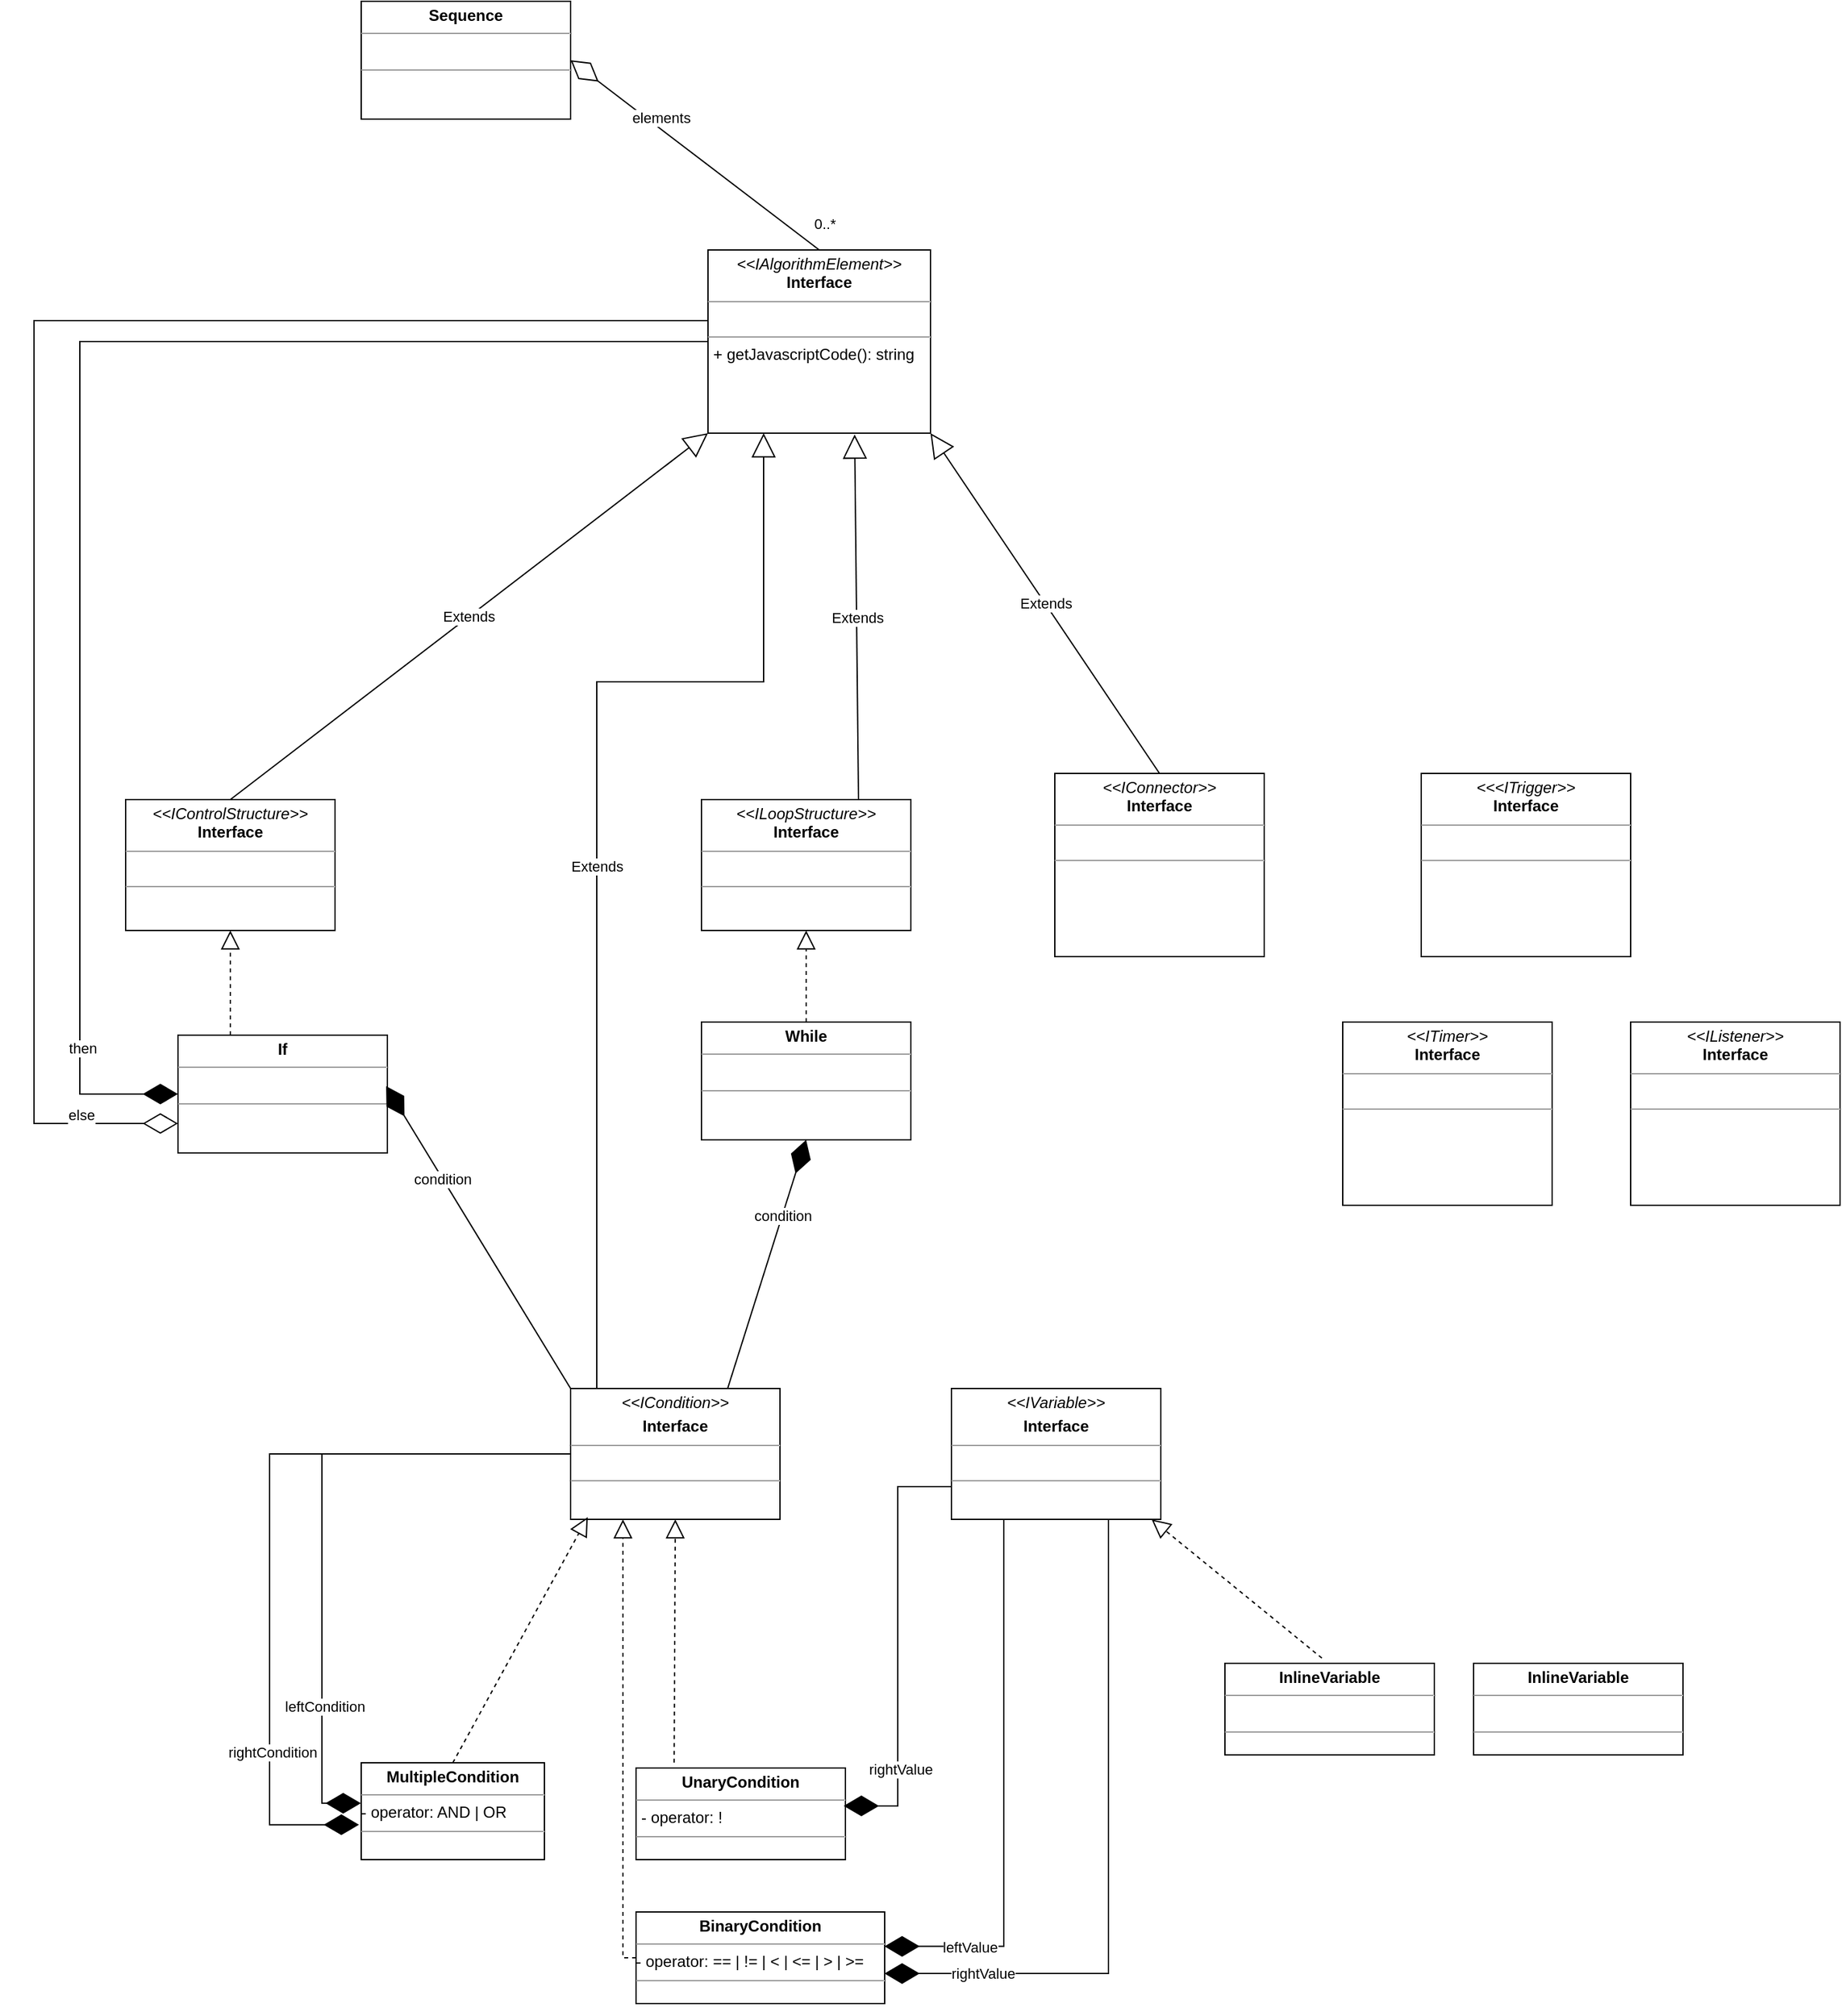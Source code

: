 <mxfile version="20.6.0" type="github">
  <diagram id="C5RBs43oDa-KdzZeNtuy" name="Page-1">
    <mxGraphModel dx="2175" dy="1494" grid="1" gridSize="10" guides="1" tooltips="1" connect="1" arrows="1" fold="1" page="1" pageScale="1" pageWidth="1169" pageHeight="827" math="0" shadow="0">
      <root>
        <mxCell id="WIyWlLk6GJQsqaUBKTNV-0" />
        <mxCell id="WIyWlLk6GJQsqaUBKTNV-1" parent="WIyWlLk6GJQsqaUBKTNV-0" />
        <mxCell id="GUMPVwp6jt3l8_LeHuC3-7" value="&lt;p style=&quot;margin:0px;margin-top:4px;text-align:center;&quot;&gt;&lt;i&gt;&amp;lt;&amp;lt;IAlgorithmElement&amp;gt;&amp;gt;&lt;/i&gt;&lt;br&gt;&lt;b&gt;Interface&lt;/b&gt;&lt;/p&gt;&lt;hr size=&quot;1&quot;&gt;&lt;p style=&quot;margin:0px;margin-left:4px;&quot;&gt;&lt;br&gt;&lt;/p&gt;&lt;hr size=&quot;1&quot;&gt;&lt;p style=&quot;margin:0px;margin-left:4px;&quot;&gt;+ getJavascriptCode(): string&lt;br&gt;&lt;/p&gt;" style="verticalAlign=top;align=left;overflow=fill;fontSize=12;fontFamily=Helvetica;html=1;" vertex="1" parent="WIyWlLk6GJQsqaUBKTNV-1">
          <mxGeometry x="495" y="40" width="170" height="140" as="geometry" />
        </mxCell>
        <mxCell id="GUMPVwp6jt3l8_LeHuC3-8" value="&lt;p style=&quot;margin:0px;margin-top:4px;text-align:center;&quot;&gt;&lt;i&gt;&amp;lt;&amp;lt;IConnector&amp;gt;&amp;gt;&lt;/i&gt;&lt;br&gt;&lt;b&gt;Interface&lt;/b&gt;&lt;/p&gt;&lt;hr size=&quot;1&quot;&gt;&lt;p style=&quot;margin:0px;margin-left:4px;&quot;&gt;&lt;br&gt;&lt;/p&gt;&lt;hr size=&quot;1&quot;&gt;&lt;p style=&quot;margin:0px;margin-left:4px;&quot;&gt;&lt;br&gt;&lt;/p&gt;" style="verticalAlign=top;align=left;overflow=fill;fontSize=12;fontFamily=Helvetica;html=1;" vertex="1" parent="WIyWlLk6GJQsqaUBKTNV-1">
          <mxGeometry x="760" y="440" width="160" height="140" as="geometry" />
        </mxCell>
        <mxCell id="GUMPVwp6jt3l8_LeHuC3-9" value="&lt;p style=&quot;margin:0px;margin-top:4px;text-align:center;&quot;&gt;&lt;i&gt;&amp;lt;&amp;lt;&amp;lt;ITrigger&amp;gt;&amp;gt;&lt;/i&gt;&lt;br&gt;&lt;b&gt;Interface&lt;/b&gt;&lt;/p&gt;&lt;hr size=&quot;1&quot;&gt;&lt;p style=&quot;margin:0px;margin-left:4px;&quot;&gt;&lt;br&gt;&lt;/p&gt;&lt;hr size=&quot;1&quot;&gt;&lt;p style=&quot;margin:0px;margin-left:4px;&quot;&gt;&lt;br&gt;&lt;/p&gt;" style="verticalAlign=top;align=left;overflow=fill;fontSize=12;fontFamily=Helvetica;html=1;" vertex="1" parent="WIyWlLk6GJQsqaUBKTNV-1">
          <mxGeometry x="1040" y="440" width="160" height="140" as="geometry" />
        </mxCell>
        <mxCell id="GUMPVwp6jt3l8_LeHuC3-10" value="&lt;p style=&quot;margin:0px;margin-top:4px;text-align:center;&quot;&gt;&lt;i&gt;&amp;lt;&amp;lt;IControlStructure&amp;gt;&amp;gt;&lt;/i&gt;&lt;br&gt;&lt;b&gt;Interface&lt;/b&gt;&lt;/p&gt;&lt;hr size=&quot;1&quot;&gt;&lt;p style=&quot;margin:0px;margin-left:4px;&quot;&gt;&lt;br&gt;&lt;/p&gt;&lt;hr size=&quot;1&quot;&gt;&lt;p style=&quot;margin:0px;margin-left:4px;&quot;&gt;&lt;br&gt;&lt;/p&gt;" style="verticalAlign=top;align=left;overflow=fill;fontSize=12;fontFamily=Helvetica;html=1;" vertex="1" parent="WIyWlLk6GJQsqaUBKTNV-1">
          <mxGeometry x="50" y="460" width="160" height="100" as="geometry" />
        </mxCell>
        <mxCell id="GUMPVwp6jt3l8_LeHuC3-11" value="&lt;p style=&quot;margin:0px;margin-top:4px;text-align:center;&quot;&gt;&lt;i&gt;&amp;lt;&amp;lt;ILoopStructure&amp;gt;&amp;gt;&lt;/i&gt;&lt;br&gt;&lt;b&gt;Interface&lt;/b&gt;&lt;/p&gt;&lt;hr size=&quot;1&quot;&gt;&lt;p style=&quot;margin:0px;margin-left:4px;&quot;&gt;&lt;br&gt;&lt;/p&gt;&lt;hr size=&quot;1&quot;&gt;&lt;p style=&quot;margin:0px;margin-left:4px;&quot;&gt;&lt;br&gt;&lt;/p&gt;" style="verticalAlign=top;align=left;overflow=fill;fontSize=12;fontFamily=Helvetica;html=1;" vertex="1" parent="WIyWlLk6GJQsqaUBKTNV-1">
          <mxGeometry x="490" y="460" width="160" height="100" as="geometry" />
        </mxCell>
        <mxCell id="GUMPVwp6jt3l8_LeHuC3-14" value="&lt;p style=&quot;margin:0px;margin-top:4px;text-align:center;&quot;&gt;&lt;b&gt;If&lt;/b&gt;&lt;/p&gt;&lt;hr size=&quot;1&quot;&gt;&lt;p style=&quot;margin:0px;margin-left:4px;&quot;&gt;&lt;br&gt;&lt;/p&gt;&lt;hr size=&quot;1&quot;&gt;&lt;p style=&quot;margin:0px;margin-left:4px;&quot;&gt;&lt;br&gt;&lt;/p&gt;" style="verticalAlign=top;align=left;overflow=fill;fontSize=12;fontFamily=Helvetica;html=1;" vertex="1" parent="WIyWlLk6GJQsqaUBKTNV-1">
          <mxGeometry x="90" y="640" width="160" height="90" as="geometry" />
        </mxCell>
        <mxCell id="GUMPVwp6jt3l8_LeHuC3-16" value="&lt;p style=&quot;margin:0px;margin-top:4px;text-align:center;&quot;&gt;&lt;b&gt;While&lt;/b&gt;&lt;br&gt;&lt;/p&gt;&lt;hr size=&quot;1&quot;&gt;&lt;p style=&quot;margin:0px;margin-left:4px;&quot;&gt;&lt;br&gt;&lt;/p&gt;&lt;hr size=&quot;1&quot;&gt;&lt;p style=&quot;margin:0px;margin-left:4px;&quot;&gt;&lt;br&gt;&lt;/p&gt;" style="verticalAlign=top;align=left;overflow=fill;fontSize=12;fontFamily=Helvetica;html=1;" vertex="1" parent="WIyWlLk6GJQsqaUBKTNV-1">
          <mxGeometry x="490" y="630" width="160" height="90" as="geometry" />
        </mxCell>
        <mxCell id="GUMPVwp6jt3l8_LeHuC3-18" value="&lt;p style=&quot;margin:0px;margin-top:4px;text-align:center;&quot;&gt;&lt;i&gt;&amp;lt;&amp;lt;ICondition&amp;gt;&amp;gt;&lt;/i&gt;&lt;/p&gt;&lt;p style=&quot;margin:0px;margin-top:4px;text-align:center;&quot;&gt;&lt;b&gt;Interface&lt;br&gt;&lt;/b&gt;&lt;/p&gt;&lt;hr size=&quot;1&quot;&gt;&lt;p style=&quot;margin:0px;margin-left:4px;&quot;&gt;&lt;br&gt;&lt;/p&gt;&lt;hr size=&quot;1&quot;&gt;&lt;p style=&quot;margin:0px;margin-left:4px;&quot;&gt;&lt;br&gt;&lt;/p&gt;" style="verticalAlign=top;align=left;overflow=fill;fontSize=12;fontFamily=Helvetica;html=1;" vertex="1" parent="WIyWlLk6GJQsqaUBKTNV-1">
          <mxGeometry x="390" y="910" width="160" height="100" as="geometry" />
        </mxCell>
        <mxCell id="GUMPVwp6jt3l8_LeHuC3-29" value="&lt;p style=&quot;margin:0px;margin-top:4px;text-align:center;&quot;&gt;&lt;b&gt;UnaryCondition&lt;/b&gt;&lt;/p&gt;&lt;hr size=&quot;1&quot;&gt;&lt;p style=&quot;margin:0px;margin-left:4px;&quot;&gt;- operator: !&lt;br&gt;&lt;/p&gt;&lt;hr size=&quot;1&quot;&gt;&lt;p style=&quot;margin:0px;margin-left:4px;&quot;&gt;&lt;br&gt;&lt;/p&gt;" style="verticalAlign=top;align=left;overflow=fill;fontSize=12;fontFamily=Helvetica;html=1;" vertex="1" parent="WIyWlLk6GJQsqaUBKTNV-1">
          <mxGeometry x="440" y="1200" width="160" height="70" as="geometry" />
        </mxCell>
        <mxCell id="GUMPVwp6jt3l8_LeHuC3-30" value="&lt;p style=&quot;margin:0px;margin-top:4px;text-align:center;&quot;&gt;&lt;i&gt;&amp;lt;&amp;lt;IVariable&amp;gt;&amp;gt;&lt;/i&gt;&lt;/p&gt;&lt;p style=&quot;margin:0px;margin-top:4px;text-align:center;&quot;&gt;&lt;b&gt;Interface&lt;br&gt;&lt;/b&gt;&lt;/p&gt;&lt;hr size=&quot;1&quot;&gt;&lt;p style=&quot;margin:0px;margin-left:4px;&quot;&gt;&lt;br&gt;&lt;/p&gt;&lt;hr size=&quot;1&quot;&gt;" style="verticalAlign=top;align=left;overflow=fill;fontSize=12;fontFamily=Helvetica;html=1;" vertex="1" parent="WIyWlLk6GJQsqaUBKTNV-1">
          <mxGeometry x="681" y="910" width="160" height="100" as="geometry" />
        </mxCell>
        <mxCell id="GUMPVwp6jt3l8_LeHuC3-31" value="&lt;p style=&quot;margin:0px;margin-top:4px;text-align:center;&quot;&gt;&lt;b&gt;BinaryCondition&lt;/b&gt;&lt;/p&gt;&lt;hr size=&quot;1&quot;&gt;- operator: == | != | &amp;lt; | &amp;lt;= | &amp;gt; | &amp;gt;=&lt;br&gt;&lt;hr size=&quot;1&quot;&gt;&lt;p style=&quot;margin:0px;margin-left:4px;&quot;&gt;&lt;br&gt;&lt;/p&gt;" style="verticalAlign=top;align=left;overflow=fill;fontSize=12;fontFamily=Helvetica;html=1;" vertex="1" parent="WIyWlLk6GJQsqaUBKTNV-1">
          <mxGeometry x="440" y="1310" width="190" height="70" as="geometry" />
        </mxCell>
        <mxCell id="GUMPVwp6jt3l8_LeHuC3-32" value="&lt;p style=&quot;margin:0px;margin-top:4px;text-align:center;&quot;&gt;&lt;b&gt;MultipleCondition&lt;/b&gt;&lt;/p&gt;&lt;hr size=&quot;1&quot;&gt;- operator: AND | OR&lt;br&gt;&lt;hr size=&quot;1&quot;&gt;&lt;p style=&quot;margin:0px;margin-left:4px;&quot;&gt;&lt;br&gt;&lt;/p&gt;" style="verticalAlign=top;align=left;overflow=fill;fontSize=12;fontFamily=Helvetica;html=1;" vertex="1" parent="WIyWlLk6GJQsqaUBKTNV-1">
          <mxGeometry x="230" y="1196" width="140" height="74" as="geometry" />
        </mxCell>
        <mxCell id="GUMPVwp6jt3l8_LeHuC3-33" value="" style="endArrow=diamondThin;endFill=1;endSize=24;html=1;rounded=0;exitX=0;exitY=0.5;exitDx=0;exitDy=0;entryX=-0.002;entryY=0.418;entryDx=0;entryDy=0;entryPerimeter=0;edgeStyle=elbowEdgeStyle;" edge="1" parent="WIyWlLk6GJQsqaUBKTNV-1" source="GUMPVwp6jt3l8_LeHuC3-18" target="GUMPVwp6jt3l8_LeHuC3-32">
          <mxGeometry width="160" relative="1" as="geometry">
            <mxPoint x="410" y="1140" as="sourcePoint" />
            <mxPoint x="570" y="1140" as="targetPoint" />
            <Array as="points">
              <mxPoint x="200" y="1090" />
            </Array>
          </mxGeometry>
        </mxCell>
        <mxCell id="GUMPVwp6jt3l8_LeHuC3-34" value="leftCondition" style="edgeLabel;html=1;align=center;verticalAlign=middle;resizable=0;points=[];" vertex="1" connectable="0" parent="GUMPVwp6jt3l8_LeHuC3-33">
          <mxGeometry x="0.575" y="2" relative="1" as="geometry">
            <mxPoint as="offset" />
          </mxGeometry>
        </mxCell>
        <mxCell id="GUMPVwp6jt3l8_LeHuC3-35" value="" style="endArrow=diamondThin;endFill=1;endSize=24;html=1;rounded=0;exitX=0;exitY=0.5;exitDx=0;exitDy=0;entryX=-0.012;entryY=0.64;entryDx=0;entryDy=0;entryPerimeter=0;edgeStyle=elbowEdgeStyle;" edge="1" parent="WIyWlLk6GJQsqaUBKTNV-1" source="GUMPVwp6jt3l8_LeHuC3-18" target="GUMPVwp6jt3l8_LeHuC3-32">
          <mxGeometry width="160" relative="1" as="geometry">
            <mxPoint x="400" y="970" as="sourcePoint" />
            <mxPoint x="301.33" y="1222.22" as="targetPoint" />
            <Array as="points">
              <mxPoint x="160" y="1120" />
            </Array>
          </mxGeometry>
        </mxCell>
        <mxCell id="GUMPVwp6jt3l8_LeHuC3-36" value="rightCondition" style="edgeLabel;html=1;align=center;verticalAlign=middle;resizable=0;points=[];" vertex="1" connectable="0" parent="GUMPVwp6jt3l8_LeHuC3-35">
          <mxGeometry x="0.575" y="2" relative="1" as="geometry">
            <mxPoint as="offset" />
          </mxGeometry>
        </mxCell>
        <mxCell id="GUMPVwp6jt3l8_LeHuC3-37" value="" style="endArrow=block;dashed=1;endFill=0;endSize=12;html=1;rounded=0;exitX=0.5;exitY=0;exitDx=0;exitDy=0;entryX=0.082;entryY=0.982;entryDx=0;entryDy=0;entryPerimeter=0;" edge="1" parent="WIyWlLk6GJQsqaUBKTNV-1" source="GUMPVwp6jt3l8_LeHuC3-32" target="GUMPVwp6jt3l8_LeHuC3-18">
          <mxGeometry width="160" relative="1" as="geometry">
            <mxPoint x="370" y="1170" as="sourcePoint" />
            <mxPoint x="530" y="1170" as="targetPoint" />
          </mxGeometry>
        </mxCell>
        <mxCell id="GUMPVwp6jt3l8_LeHuC3-38" value="" style="endArrow=block;dashed=1;endFill=0;endSize=12;html=1;rounded=0;exitX=0.182;exitY=-0.059;exitDx=0;exitDy=0;entryX=0.5;entryY=1;entryDx=0;entryDy=0;exitPerimeter=0;" edge="1" parent="WIyWlLk6GJQsqaUBKTNV-1" source="GUMPVwp6jt3l8_LeHuC3-29" target="GUMPVwp6jt3l8_LeHuC3-18">
          <mxGeometry width="160" relative="1" as="geometry">
            <mxPoint x="310" y="1206" as="sourcePoint" />
            <mxPoint x="440" y="1020" as="targetPoint" />
          </mxGeometry>
        </mxCell>
        <mxCell id="GUMPVwp6jt3l8_LeHuC3-39" value="" style="endArrow=block;dashed=1;endFill=0;endSize=12;html=1;rounded=0;exitX=0;exitY=0.5;exitDx=0;exitDy=0;edgeStyle=elbowEdgeStyle;" edge="1" parent="WIyWlLk6GJQsqaUBKTNV-1" source="GUMPVwp6jt3l8_LeHuC3-31">
          <mxGeometry width="160" relative="1" as="geometry">
            <mxPoint x="479.12" y="1204.926" as="sourcePoint" />
            <mxPoint x="430" y="1010" as="targetPoint" />
            <Array as="points">
              <mxPoint x="430" y="1180" />
            </Array>
          </mxGeometry>
        </mxCell>
        <mxCell id="GUMPVwp6jt3l8_LeHuC3-40" value="" style="endArrow=diamondThin;endFill=1;endSize=24;html=1;rounded=0;exitX=0;exitY=0.75;exitDx=0;exitDy=0;entryX=0.992;entryY=0.414;entryDx=0;entryDy=0;entryPerimeter=0;edgeStyle=elbowEdgeStyle;" edge="1" parent="WIyWlLk6GJQsqaUBKTNV-1" source="GUMPVwp6jt3l8_LeHuC3-30" target="GUMPVwp6jt3l8_LeHuC3-29">
          <mxGeometry width="160" relative="1" as="geometry">
            <mxPoint x="400" y="970" as="sourcePoint" />
            <mxPoint x="239.72" y="1236.932" as="targetPoint" />
            <Array as="points">
              <mxPoint x="640" y="1110" />
            </Array>
          </mxGeometry>
        </mxCell>
        <mxCell id="GUMPVwp6jt3l8_LeHuC3-41" value="rightValue" style="edgeLabel;html=1;align=center;verticalAlign=middle;resizable=0;points=[];" vertex="1" connectable="0" parent="GUMPVwp6jt3l8_LeHuC3-40">
          <mxGeometry x="0.575" y="2" relative="1" as="geometry">
            <mxPoint as="offset" />
          </mxGeometry>
        </mxCell>
        <mxCell id="GUMPVwp6jt3l8_LeHuC3-42" value="" style="endArrow=diamondThin;endFill=1;endSize=24;html=1;rounded=0;exitX=0.25;exitY=1;exitDx=0;exitDy=0;entryX=0.999;entryY=0.375;entryDx=0;entryDy=0;entryPerimeter=0;edgeStyle=orthogonalEdgeStyle;" edge="1" parent="WIyWlLk6GJQsqaUBKTNV-1" source="GUMPVwp6jt3l8_LeHuC3-30" target="GUMPVwp6jt3l8_LeHuC3-31">
          <mxGeometry width="160" relative="1" as="geometry">
            <mxPoint x="691" y="995" as="sourcePoint" />
            <mxPoint x="608.72" y="1238.98" as="targetPoint" />
          </mxGeometry>
        </mxCell>
        <mxCell id="GUMPVwp6jt3l8_LeHuC3-48" value="leftValue" style="edgeLabel;html=1;align=center;verticalAlign=middle;resizable=0;points=[];" vertex="1" connectable="0" parent="GUMPVwp6jt3l8_LeHuC3-42">
          <mxGeometry x="0.69" relative="1" as="geometry">
            <mxPoint as="offset" />
          </mxGeometry>
        </mxCell>
        <mxCell id="GUMPVwp6jt3l8_LeHuC3-44" value="" style="endArrow=diamondThin;endFill=1;endSize=24;html=1;rounded=0;exitX=0.75;exitY=1;exitDx=0;exitDy=0;entryX=0.999;entryY=0.672;entryDx=0;entryDy=0;edgeStyle=orthogonalEdgeStyle;entryPerimeter=0;" edge="1" parent="WIyWlLk6GJQsqaUBKTNV-1" source="GUMPVwp6jt3l8_LeHuC3-30" target="GUMPVwp6jt3l8_LeHuC3-31">
          <mxGeometry width="160" relative="1" as="geometry">
            <mxPoint x="731" y="1020" as="sourcePoint" />
            <mxPoint x="639.81" y="1353.75" as="targetPoint" />
          </mxGeometry>
        </mxCell>
        <mxCell id="GUMPVwp6jt3l8_LeHuC3-49" value="rightValue" style="edgeLabel;html=1;align=center;verticalAlign=middle;resizable=0;points=[];" vertex="1" connectable="0" parent="GUMPVwp6jt3l8_LeHuC3-44">
          <mxGeometry x="0.71" relative="1" as="geometry">
            <mxPoint as="offset" />
          </mxGeometry>
        </mxCell>
        <mxCell id="GUMPVwp6jt3l8_LeHuC3-50" style="edgeStyle=orthogonalEdgeStyle;rounded=0;orthogonalLoop=1;jettySize=auto;html=1;exitX=0.5;exitY=1;exitDx=0;exitDy=0;" edge="1" parent="WIyWlLk6GJQsqaUBKTNV-1" source="GUMPVwp6jt3l8_LeHuC3-31" target="GUMPVwp6jt3l8_LeHuC3-31">
          <mxGeometry relative="1" as="geometry" />
        </mxCell>
        <mxCell id="GUMPVwp6jt3l8_LeHuC3-55" value="Extends" style="endArrow=block;endSize=16;endFill=0;html=1;rounded=0;entryX=1;entryY=1;entryDx=0;entryDy=0;exitX=0.5;exitY=0;exitDx=0;exitDy=0;" edge="1" parent="WIyWlLk6GJQsqaUBKTNV-1" source="GUMPVwp6jt3l8_LeHuC3-8" target="GUMPVwp6jt3l8_LeHuC3-7">
          <mxGeometry width="160" relative="1" as="geometry">
            <mxPoint x="430" y="230" as="sourcePoint" />
            <mxPoint x="590" y="230" as="targetPoint" />
          </mxGeometry>
        </mxCell>
        <mxCell id="GUMPVwp6jt3l8_LeHuC3-56" value="Extends" style="endArrow=block;endSize=16;endFill=0;html=1;rounded=0;entryX=0.25;entryY=1;entryDx=0;entryDy=0;exitX=0.5;exitY=0;exitDx=0;exitDy=0;edgeStyle=orthogonalEdgeStyle;" edge="1" parent="WIyWlLk6GJQsqaUBKTNV-1" source="GUMPVwp6jt3l8_LeHuC3-18" target="GUMPVwp6jt3l8_LeHuC3-7">
          <mxGeometry width="160" relative="1" as="geometry">
            <mxPoint x="410" y="540" as="sourcePoint" />
            <mxPoint x="590" y="190" as="targetPoint" />
            <Array as="points">
              <mxPoint x="410" y="910" />
              <mxPoint x="410" y="370" />
              <mxPoint x="538" y="370" />
            </Array>
          </mxGeometry>
        </mxCell>
        <mxCell id="GUMPVwp6jt3l8_LeHuC3-57" value="&lt;p style=&quot;margin:0px;margin-top:4px;text-align:center;&quot;&gt;&lt;i&gt;&amp;lt;&amp;lt;IListener&amp;gt;&amp;gt;&lt;/i&gt;&lt;br&gt;&lt;b&gt;Interface&lt;/b&gt;&lt;/p&gt;&lt;hr size=&quot;1&quot;&gt;&lt;p style=&quot;margin:0px;margin-left:4px;&quot;&gt;&lt;br&gt;&lt;/p&gt;&lt;hr size=&quot;1&quot;&gt;&lt;p style=&quot;margin:0px;margin-left:4px;&quot;&gt;&lt;br&gt;&lt;/p&gt;" style="verticalAlign=top;align=left;overflow=fill;fontSize=12;fontFamily=Helvetica;html=1;" vertex="1" parent="WIyWlLk6GJQsqaUBKTNV-1">
          <mxGeometry x="1200" y="630" width="160" height="140" as="geometry" />
        </mxCell>
        <mxCell id="GUMPVwp6jt3l8_LeHuC3-58" value="&lt;p style=&quot;margin:0px;margin-top:4px;text-align:center;&quot;&gt;&lt;i&gt;&amp;lt;&amp;lt;ITimer&amp;gt;&amp;gt;&lt;/i&gt;&lt;br&gt;&lt;b&gt;Interface&lt;/b&gt;&lt;/p&gt;&lt;hr size=&quot;1&quot;&gt;&lt;p style=&quot;margin:0px;margin-left:4px;&quot;&gt;&lt;br&gt;&lt;/p&gt;&lt;hr size=&quot;1&quot;&gt;&lt;p style=&quot;margin:0px;margin-left:4px;&quot;&gt;&lt;br&gt;&lt;/p&gt;" style="verticalAlign=top;align=left;overflow=fill;fontSize=12;fontFamily=Helvetica;html=1;" vertex="1" parent="WIyWlLk6GJQsqaUBKTNV-1">
          <mxGeometry x="980" y="630" width="160" height="140" as="geometry" />
        </mxCell>
        <mxCell id="GUMPVwp6jt3l8_LeHuC3-59" value="" style="endArrow=block;dashed=1;endFill=0;endSize=12;html=1;rounded=0;exitX=0.25;exitY=0;exitDx=0;exitDy=0;entryX=0.5;entryY=1;entryDx=0;entryDy=0;" edge="1" parent="WIyWlLk6GJQsqaUBKTNV-1" source="GUMPVwp6jt3l8_LeHuC3-14" target="GUMPVwp6jt3l8_LeHuC3-10">
          <mxGeometry width="160" relative="1" as="geometry">
            <mxPoint x="260" y="620" as="sourcePoint" />
            <mxPoint x="530" y="610" as="targetPoint" />
          </mxGeometry>
        </mxCell>
        <mxCell id="GUMPVwp6jt3l8_LeHuC3-61" value="Extends" style="endArrow=block;endSize=16;endFill=0;html=1;rounded=0;entryX=0;entryY=1;entryDx=0;entryDy=0;exitX=0.5;exitY=0;exitDx=0;exitDy=0;" edge="1" parent="WIyWlLk6GJQsqaUBKTNV-1" source="GUMPVwp6jt3l8_LeHuC3-10" target="GUMPVwp6jt3l8_LeHuC3-7">
          <mxGeometry width="160" relative="1" as="geometry">
            <mxPoint x="430" y="380" as="sourcePoint" />
            <mxPoint x="170" y="120" as="targetPoint" />
          </mxGeometry>
        </mxCell>
        <mxCell id="GUMPVwp6jt3l8_LeHuC3-64" value="Extends" style="endArrow=block;endSize=16;endFill=0;html=1;rounded=0;entryX=0.659;entryY=1.007;entryDx=0;entryDy=0;entryPerimeter=0;exitX=0.75;exitY=0;exitDx=0;exitDy=0;" edge="1" parent="WIyWlLk6GJQsqaUBKTNV-1" source="GUMPVwp6jt3l8_LeHuC3-11" target="GUMPVwp6jt3l8_LeHuC3-7">
          <mxGeometry width="160" relative="1" as="geometry">
            <mxPoint x="140" y="470" as="sourcePoint" />
            <mxPoint x="505" y="190" as="targetPoint" />
          </mxGeometry>
        </mxCell>
        <mxCell id="GUMPVwp6jt3l8_LeHuC3-65" value="" style="endArrow=block;dashed=1;endFill=0;endSize=12;html=1;rounded=0;exitX=0.5;exitY=0;exitDx=0;exitDy=0;" edge="1" parent="WIyWlLk6GJQsqaUBKTNV-1" source="GUMPVwp6jt3l8_LeHuC3-16">
          <mxGeometry width="160" relative="1" as="geometry">
            <mxPoint x="610" y="690" as="sourcePoint" />
            <mxPoint x="570" y="560" as="targetPoint" />
          </mxGeometry>
        </mxCell>
        <mxCell id="GUMPVwp6jt3l8_LeHuC3-66" value="" style="endArrow=diamondThin;endFill=1;endSize=24;html=1;rounded=0;entryX=0.5;entryY=1;entryDx=0;entryDy=0;exitX=0.75;exitY=0;exitDx=0;exitDy=0;" edge="1" parent="WIyWlLk6GJQsqaUBKTNV-1" source="GUMPVwp6jt3l8_LeHuC3-18" target="GUMPVwp6jt3l8_LeHuC3-16">
          <mxGeometry width="160" relative="1" as="geometry">
            <mxPoint x="400" y="940" as="sourcePoint" />
            <mxPoint x="257.76" y="807.35" as="targetPoint" />
          </mxGeometry>
        </mxCell>
        <mxCell id="GUMPVwp6jt3l8_LeHuC3-67" value="condition" style="edgeLabel;html=1;align=center;verticalAlign=middle;resizable=0;points=[];" vertex="1" connectable="0" parent="GUMPVwp6jt3l8_LeHuC3-66">
          <mxGeometry x="0.39" y="1" relative="1" as="geometry">
            <mxPoint x="1" as="offset" />
          </mxGeometry>
        </mxCell>
        <mxCell id="GUMPVwp6jt3l8_LeHuC3-68" value="" style="endArrow=diamondThin;endFill=1;endSize=24;html=1;rounded=0;entryX=0.994;entryY=0.433;entryDx=0;entryDy=0;entryPerimeter=0;" edge="1" parent="WIyWlLk6GJQsqaUBKTNV-1" target="GUMPVwp6jt3l8_LeHuC3-14">
          <mxGeometry width="160" relative="1" as="geometry">
            <mxPoint x="390" y="910" as="sourcePoint" />
            <mxPoint x="257.76" y="807.35" as="targetPoint" />
          </mxGeometry>
        </mxCell>
        <mxCell id="GUMPVwp6jt3l8_LeHuC3-69" value="condition" style="edgeLabel;html=1;align=center;verticalAlign=middle;resizable=0;points=[];" vertex="1" connectable="0" parent="GUMPVwp6jt3l8_LeHuC3-68">
          <mxGeometry x="0.39" y="1" relative="1" as="geometry">
            <mxPoint x="1" as="offset" />
          </mxGeometry>
        </mxCell>
        <mxCell id="GUMPVwp6jt3l8_LeHuC3-70" value="" style="endArrow=diamondThin;endFill=1;endSize=24;html=1;rounded=0;exitX=0;exitY=0.5;exitDx=0;exitDy=0;edgeStyle=elbowEdgeStyle;" edge="1" parent="WIyWlLk6GJQsqaUBKTNV-1" source="GUMPVwp6jt3l8_LeHuC3-7" target="GUMPVwp6jt3l8_LeHuC3-14">
          <mxGeometry width="160" relative="1" as="geometry">
            <mxPoint x="245" y="330" as="sourcePoint" />
            <mxPoint x="83.32" y="613.36" as="targetPoint" />
            <Array as="points">
              <mxPoint x="15" y="490" />
            </Array>
          </mxGeometry>
        </mxCell>
        <mxCell id="GUMPVwp6jt3l8_LeHuC3-71" value="then" style="edgeLabel;html=1;align=center;verticalAlign=middle;resizable=0;points=[];" vertex="1" connectable="0" parent="GUMPVwp6jt3l8_LeHuC3-70">
          <mxGeometry x="0.575" y="2" relative="1" as="geometry">
            <mxPoint y="130" as="offset" />
          </mxGeometry>
        </mxCell>
        <mxCell id="GUMPVwp6jt3l8_LeHuC3-74" value="" style="endArrow=diamondThin;endFill=0;endSize=24;html=1;rounded=0;edgeStyle=elbowEdgeStyle;exitX=0;exitY=0.386;exitDx=0;exitDy=0;entryX=0;entryY=0.75;entryDx=0;entryDy=0;exitPerimeter=0;" edge="1" parent="WIyWlLk6GJQsqaUBKTNV-1" source="GUMPVwp6jt3l8_LeHuC3-7" target="GUMPVwp6jt3l8_LeHuC3-14">
          <mxGeometry width="160" relative="1" as="geometry">
            <mxPoint x="320" y="470" as="sourcePoint" />
            <mxPoint x="70" y="580" as="targetPoint" />
            <Array as="points">
              <mxPoint x="-20" y="420" />
            </Array>
          </mxGeometry>
        </mxCell>
        <mxCell id="GUMPVwp6jt3l8_LeHuC3-75" value="else" style="edgeLabel;html=1;align=center;verticalAlign=middle;resizable=0;points=[];" vertex="1" connectable="0" parent="GUMPVwp6jt3l8_LeHuC3-74">
          <mxGeometry x="0.889" y="4" relative="1" as="geometry">
            <mxPoint x="-5" y="-3" as="offset" />
          </mxGeometry>
        </mxCell>
        <mxCell id="GUMPVwp6jt3l8_LeHuC3-76" value="&lt;p style=&quot;margin:0px;margin-top:4px;text-align:center;&quot;&gt;&lt;b&gt;InlineVariable&lt;/b&gt;&lt;/p&gt;&lt;hr size=&quot;1&quot;&gt;&lt;p style=&quot;margin:0px;margin-left:4px;&quot;&gt;&lt;br&gt;&lt;/p&gt;&lt;hr size=&quot;1&quot;&gt;&lt;p style=&quot;margin:0px;margin-left:4px;&quot;&gt;&lt;br&gt;&lt;/p&gt;" style="verticalAlign=top;align=left;overflow=fill;fontSize=12;fontFamily=Helvetica;html=1;" vertex="1" parent="WIyWlLk6GJQsqaUBKTNV-1">
          <mxGeometry x="890" y="1120" width="160" height="70" as="geometry" />
        </mxCell>
        <mxCell id="GUMPVwp6jt3l8_LeHuC3-77" value="" style="endArrow=block;dashed=1;endFill=0;endSize=12;html=1;rounded=0;entryX=0.956;entryY=1;entryDx=0;entryDy=0;entryPerimeter=0;exitX=0.463;exitY=-0.057;exitDx=0;exitDy=0;exitPerimeter=0;" edge="1" parent="WIyWlLk6GJQsqaUBKTNV-1" source="GUMPVwp6jt3l8_LeHuC3-76" target="GUMPVwp6jt3l8_LeHuC3-30">
          <mxGeometry width="160" relative="1" as="geometry">
            <mxPoint x="550" y="1260" as="sourcePoint" />
            <mxPoint x="710" y="1260" as="targetPoint" />
          </mxGeometry>
        </mxCell>
        <mxCell id="GUMPVwp6jt3l8_LeHuC3-78" value="&lt;p style=&quot;margin:0px;margin-top:4px;text-align:center;&quot;&gt;&lt;b&gt;Sequence&lt;/b&gt;&lt;/p&gt;&lt;hr size=&quot;1&quot;&gt;&lt;br&gt;&lt;hr size=&quot;1&quot;&gt;&lt;p style=&quot;margin:0px;margin-left:4px;&quot;&gt;&lt;br&gt;&lt;/p&gt;" style="verticalAlign=top;align=left;overflow=fill;fontSize=12;fontFamily=Helvetica;html=1;" vertex="1" parent="WIyWlLk6GJQsqaUBKTNV-1">
          <mxGeometry x="230" y="-150" width="160" height="90" as="geometry" />
        </mxCell>
        <mxCell id="GUMPVwp6jt3l8_LeHuC3-79" value="" style="endArrow=diamondThin;endFill=0;endSize=24;html=1;rounded=0;entryX=1;entryY=0.5;entryDx=0;entryDy=0;exitX=0.5;exitY=0;exitDx=0;exitDy=0;" edge="1" parent="WIyWlLk6GJQsqaUBKTNV-1" source="GUMPVwp6jt3l8_LeHuC3-7" target="GUMPVwp6jt3l8_LeHuC3-78">
          <mxGeometry width="160" relative="1" as="geometry">
            <mxPoint x="370" as="sourcePoint" />
            <mxPoint x="530" as="targetPoint" />
          </mxGeometry>
        </mxCell>
        <mxCell id="GUMPVwp6jt3l8_LeHuC3-81" value="elements" style="edgeLabel;html=1;align=center;verticalAlign=middle;resizable=0;points=[];" vertex="1" connectable="0" parent="GUMPVwp6jt3l8_LeHuC3-79">
          <mxGeometry x="0.318" y="-7" relative="1" as="geometry">
            <mxPoint as="offset" />
          </mxGeometry>
        </mxCell>
        <mxCell id="GUMPVwp6jt3l8_LeHuC3-82" value="0..*" style="edgeLabel;html=1;align=center;verticalAlign=middle;resizable=0;points=[];" vertex="1" connectable="0" parent="GUMPVwp6jt3l8_LeHuC3-79">
          <mxGeometry x="0.09" y="-8" relative="1" as="geometry">
            <mxPoint x="103" y="65" as="offset" />
          </mxGeometry>
        </mxCell>
        <mxCell id="GUMPVwp6jt3l8_LeHuC3-80" value="&lt;p style=&quot;margin:0px;margin-top:4px;text-align:center;&quot;&gt;&lt;b&gt;InlineVariable&lt;/b&gt;&lt;/p&gt;&lt;hr size=&quot;1&quot;&gt;&lt;p style=&quot;margin:0px;margin-left:4px;&quot;&gt;&lt;br&gt;&lt;/p&gt;&lt;hr size=&quot;1&quot;&gt;&lt;p style=&quot;margin:0px;margin-left:4px;&quot;&gt;&lt;br&gt;&lt;/p&gt;" style="verticalAlign=top;align=left;overflow=fill;fontSize=12;fontFamily=Helvetica;html=1;" vertex="1" parent="WIyWlLk6GJQsqaUBKTNV-1">
          <mxGeometry x="1080" y="1120" width="160" height="70" as="geometry" />
        </mxCell>
      </root>
    </mxGraphModel>
  </diagram>
</mxfile>

